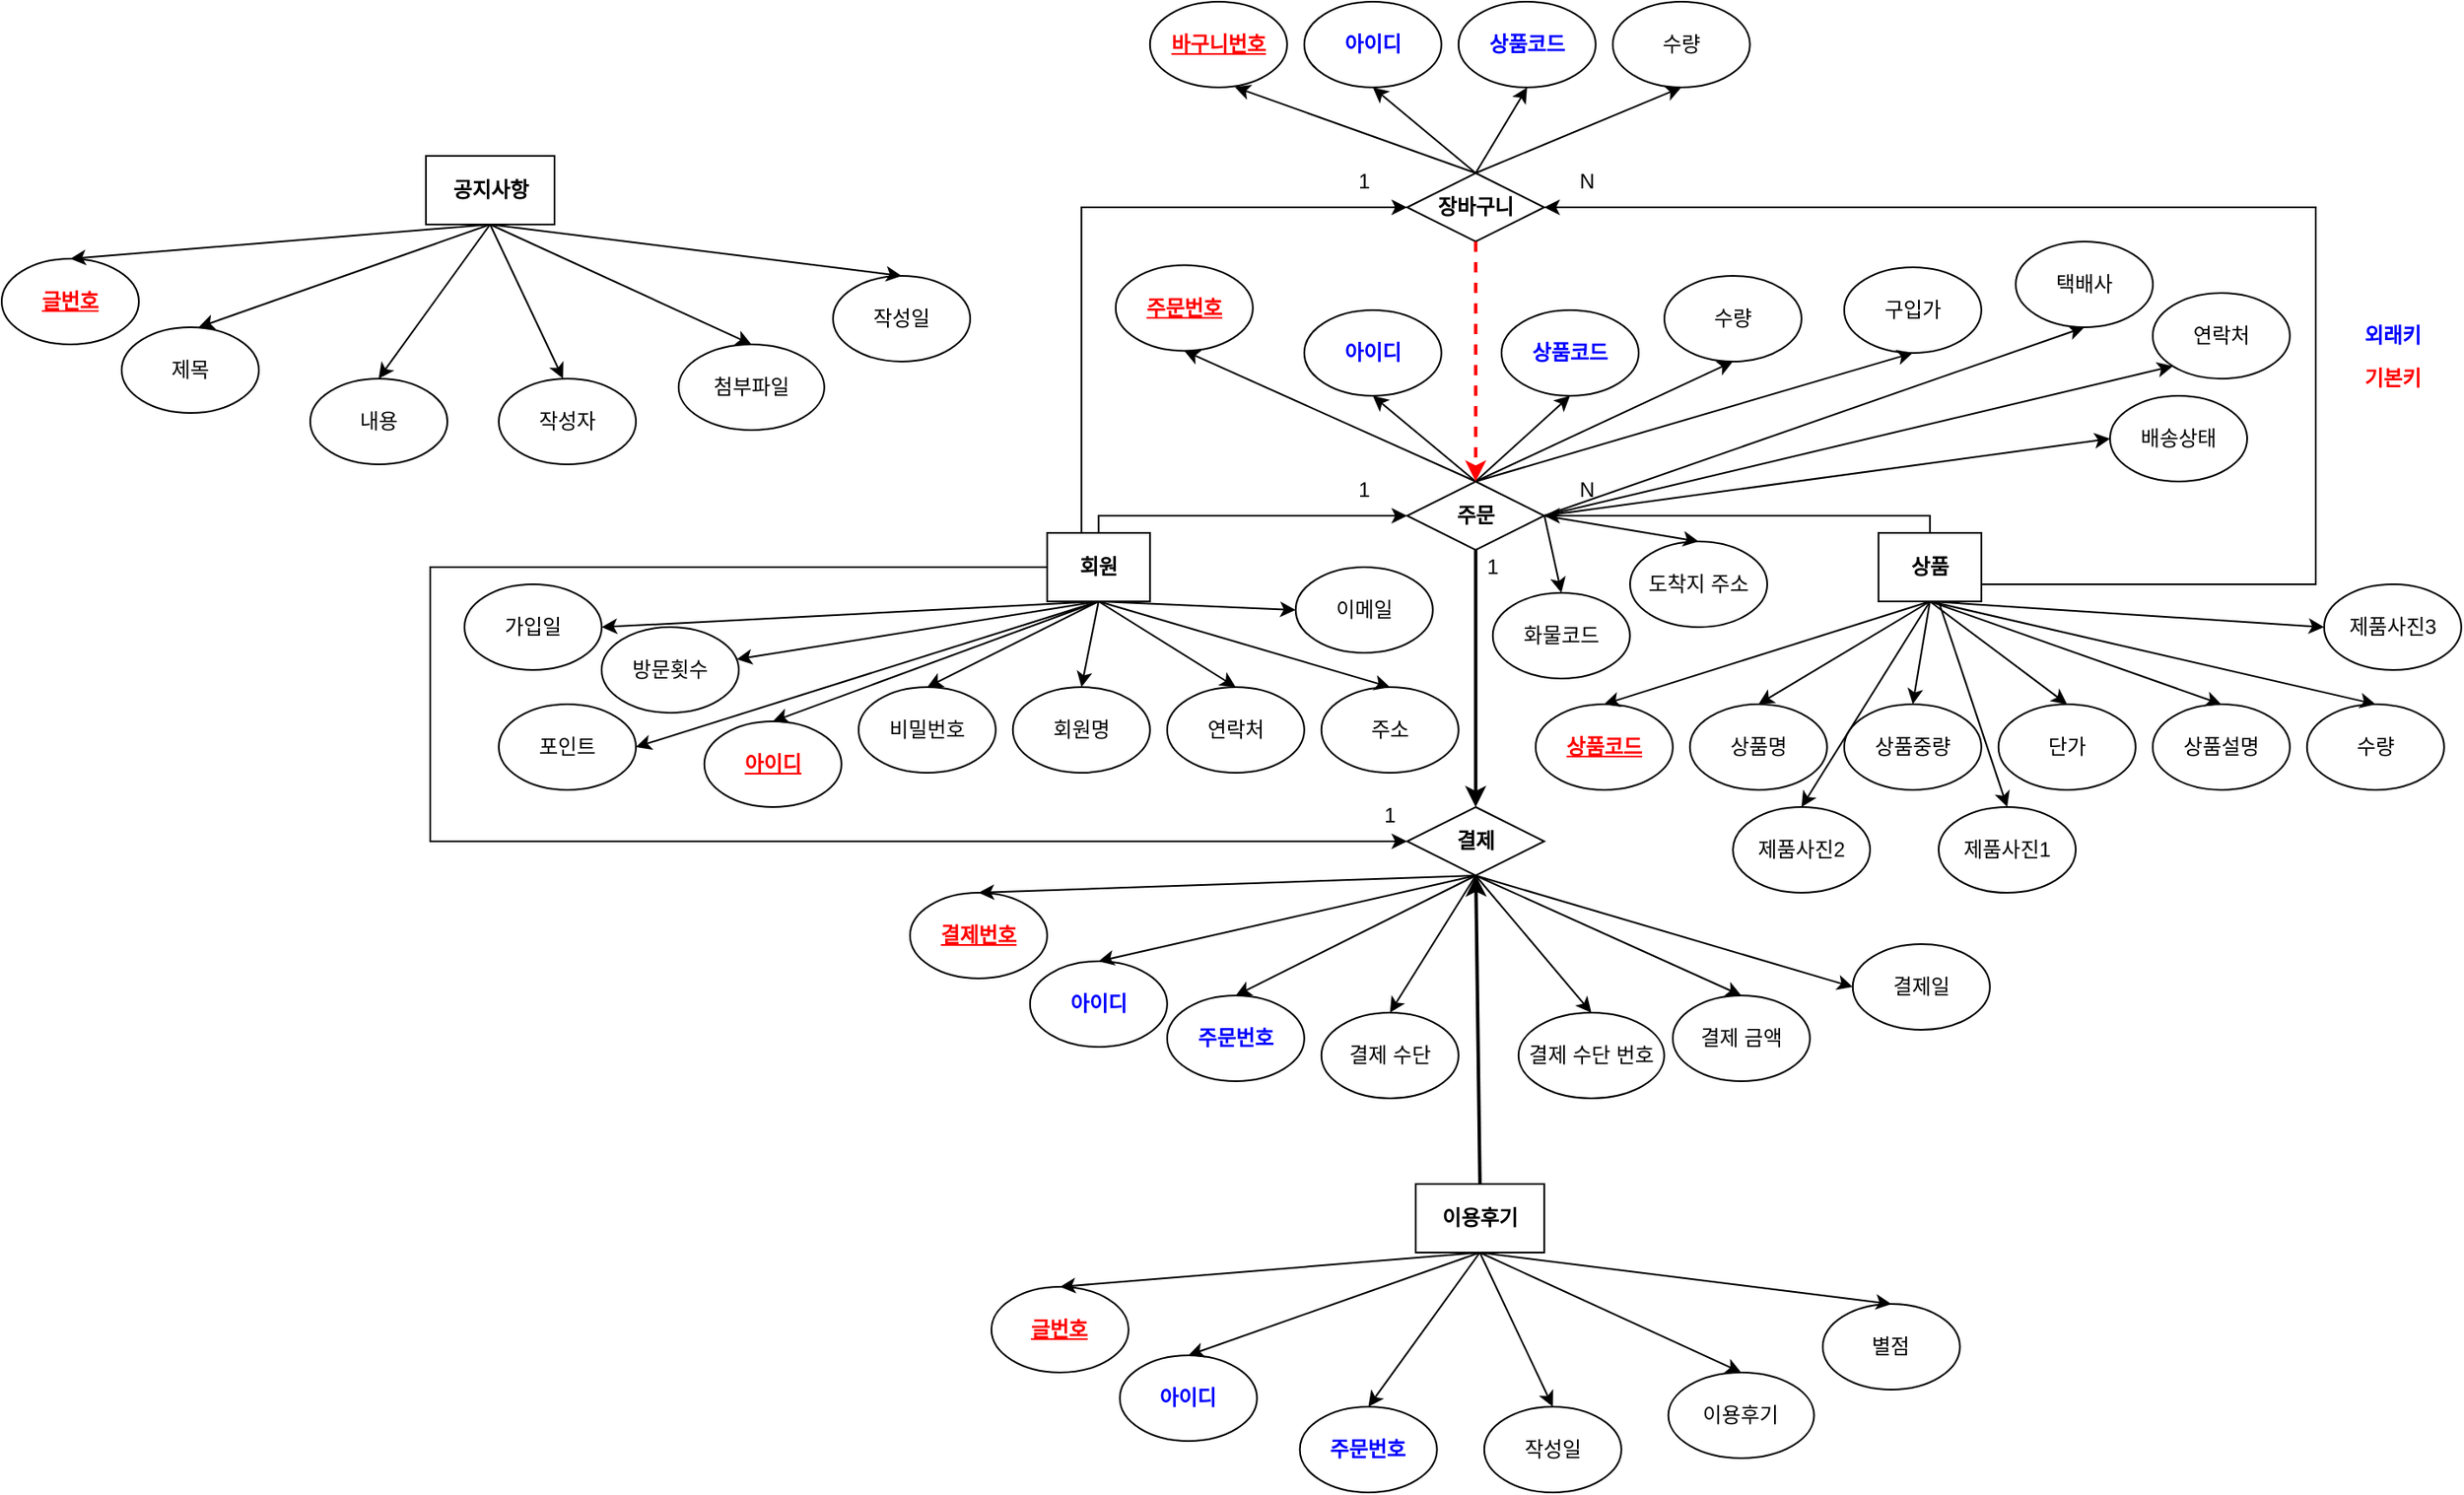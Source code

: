 <mxfile version="21.2.9" type="device">
  <diagram id="R2lEEEUBdFMjLlhIrx00" name="Page-1">
    <mxGraphModel dx="2284" dy="1864" grid="1" gridSize="10" guides="1" tooltips="1" connect="1" arrows="1" fold="1" page="1" pageScale="1" pageWidth="850" pageHeight="1100" math="0" shadow="0" extFonts="Permanent Marker^https://fonts.googleapis.com/css?family=Permanent+Marker">
      <root>
        <mxCell id="0" />
        <mxCell id="1" parent="0" />
        <mxCell id="-fU60Vytmf5jFF5SF78A-1" value="&lt;b&gt;주문&lt;/b&gt;" style="rhombus;whiteSpace=wrap;html=1;" vertex="1" parent="1">
          <mxGeometry x="389.91" y="-160" width="80" height="40" as="geometry" />
        </mxCell>
        <mxCell id="-fU60Vytmf5jFF5SF78A-2" style="edgeStyle=orthogonalEdgeStyle;rounded=0;orthogonalLoop=1;jettySize=auto;html=1;exitX=0.5;exitY=0;exitDx=0;exitDy=0;entryX=0;entryY=0.5;entryDx=0;entryDy=0;" edge="1" parent="1" source="-fU60Vytmf5jFF5SF78A-5" target="-fU60Vytmf5jFF5SF78A-1">
          <mxGeometry relative="1" as="geometry">
            <Array as="points">
              <mxPoint x="209.91" y="-140" />
            </Array>
          </mxGeometry>
        </mxCell>
        <mxCell id="-fU60Vytmf5jFF5SF78A-3" style="edgeStyle=orthogonalEdgeStyle;rounded=0;orthogonalLoop=1;jettySize=auto;html=1;exitX=0.5;exitY=0;exitDx=0;exitDy=0;entryX=0;entryY=0.5;entryDx=0;entryDy=0;" edge="1" parent="1" source="-fU60Vytmf5jFF5SF78A-5" target="-fU60Vytmf5jFF5SF78A-43">
          <mxGeometry relative="1" as="geometry">
            <Array as="points">
              <mxPoint x="199.91" y="-130" />
              <mxPoint x="199.91" y="-320" />
            </Array>
          </mxGeometry>
        </mxCell>
        <mxCell id="-fU60Vytmf5jFF5SF78A-4" style="edgeStyle=orthogonalEdgeStyle;rounded=0;orthogonalLoop=1;jettySize=auto;html=1;exitX=0;exitY=0.5;exitDx=0;exitDy=0;entryX=0;entryY=0.5;entryDx=0;entryDy=0;" edge="1" parent="1" source="-fU60Vytmf5jFF5SF78A-5" target="-fU60Vytmf5jFF5SF78A-50">
          <mxGeometry relative="1" as="geometry">
            <Array as="points">
              <mxPoint x="-180" y="-110" />
              <mxPoint x="-180" y="50" />
            </Array>
          </mxGeometry>
        </mxCell>
        <mxCell id="-fU60Vytmf5jFF5SF78A-5" value="&lt;b&gt;회원&lt;/b&gt;" style="rounded=0;whiteSpace=wrap;html=1;" vertex="1" parent="1">
          <mxGeometry x="179.91" y="-130" width="60" height="40" as="geometry" />
        </mxCell>
        <mxCell id="-fU60Vytmf5jFF5SF78A-6" style="edgeStyle=orthogonalEdgeStyle;rounded=0;orthogonalLoop=1;jettySize=auto;html=1;exitX=0.5;exitY=0;exitDx=0;exitDy=0;entryX=1;entryY=0.5;entryDx=0;entryDy=0;" edge="1" parent="1" source="-fU60Vytmf5jFF5SF78A-8" target="-fU60Vytmf5jFF5SF78A-1">
          <mxGeometry relative="1" as="geometry">
            <Array as="points">
              <mxPoint x="640" y="-140" />
              <mxPoint x="640" y="-140" />
            </Array>
          </mxGeometry>
        </mxCell>
        <mxCell id="-fU60Vytmf5jFF5SF78A-7" style="edgeStyle=orthogonalEdgeStyle;rounded=0;orthogonalLoop=1;jettySize=auto;html=1;entryX=1;entryY=0.5;entryDx=0;entryDy=0;" edge="1" parent="1" source="-fU60Vytmf5jFF5SF78A-8" target="-fU60Vytmf5jFF5SF78A-43">
          <mxGeometry relative="1" as="geometry">
            <Array as="points">
              <mxPoint x="920" y="-100" />
              <mxPoint x="920" y="-320" />
            </Array>
          </mxGeometry>
        </mxCell>
        <mxCell id="-fU60Vytmf5jFF5SF78A-8" value="&lt;b&gt;상품&lt;/b&gt;" style="rounded=0;whiteSpace=wrap;html=1;" vertex="1" parent="1">
          <mxGeometry x="664.91" y="-130" width="60" height="40" as="geometry" />
        </mxCell>
        <mxCell id="-fU60Vytmf5jFF5SF78A-9" value="1" style="text;html=1;strokeColor=none;fillColor=none;align=center;verticalAlign=middle;whiteSpace=wrap;rounded=0;" vertex="1" parent="1">
          <mxGeometry x="349.91" y="-170" width="30" height="30" as="geometry" />
        </mxCell>
        <mxCell id="-fU60Vytmf5jFF5SF78A-10" value="N" style="text;html=1;strokeColor=none;fillColor=none;align=center;verticalAlign=middle;whiteSpace=wrap;rounded=0;" vertex="1" parent="1">
          <mxGeometry x="479.91" y="-170" width="30" height="30" as="geometry" />
        </mxCell>
        <mxCell id="-fU60Vytmf5jFF5SF78A-11" value="&lt;font color=&quot;#ff0000&quot;&gt;&lt;u&gt;&lt;b&gt;아이디&lt;/b&gt;&lt;/u&gt;&lt;/font&gt;" style="ellipse;whiteSpace=wrap;html=1;" vertex="1" parent="1">
          <mxGeometry x="-20.09" y="-20" width="80" height="50" as="geometry" />
        </mxCell>
        <mxCell id="-fU60Vytmf5jFF5SF78A-12" value="비밀번호" style="ellipse;whiteSpace=wrap;html=1;" vertex="1" parent="1">
          <mxGeometry x="69.91" y="-40" width="80" height="50" as="geometry" />
        </mxCell>
        <mxCell id="-fU60Vytmf5jFF5SF78A-13" value="회원명" style="ellipse;whiteSpace=wrap;html=1;" vertex="1" parent="1">
          <mxGeometry x="159.91" y="-40" width="80" height="50" as="geometry" />
        </mxCell>
        <mxCell id="-fU60Vytmf5jFF5SF78A-14" value="연락처" style="ellipse;whiteSpace=wrap;html=1;" vertex="1" parent="1">
          <mxGeometry x="249.91" y="-40" width="80" height="50" as="geometry" />
        </mxCell>
        <mxCell id="-fU60Vytmf5jFF5SF78A-15" value="주소" style="ellipse;whiteSpace=wrap;html=1;" vertex="1" parent="1">
          <mxGeometry x="339.91" y="-40" width="80" height="50" as="geometry" />
        </mxCell>
        <mxCell id="-fU60Vytmf5jFF5SF78A-16" value="&lt;font style=&quot;&quot; color=&quot;#ff0000&quot;&gt;&lt;u&gt;&lt;b&gt;상품코드&lt;/b&gt;&lt;/u&gt;&lt;/font&gt;" style="ellipse;whiteSpace=wrap;html=1;" vertex="1" parent="1">
          <mxGeometry x="464.91" y="-30" width="80" height="50" as="geometry" />
        </mxCell>
        <mxCell id="-fU60Vytmf5jFF5SF78A-17" value="상품명" style="ellipse;whiteSpace=wrap;html=1;" vertex="1" parent="1">
          <mxGeometry x="554.91" y="-30" width="80" height="50" as="geometry" />
        </mxCell>
        <mxCell id="-fU60Vytmf5jFF5SF78A-18" value="상품중량" style="ellipse;whiteSpace=wrap;html=1;" vertex="1" parent="1">
          <mxGeometry x="644.91" y="-30" width="80" height="50" as="geometry" />
        </mxCell>
        <mxCell id="-fU60Vytmf5jFF5SF78A-19" value="단가" style="ellipse;whiteSpace=wrap;html=1;" vertex="1" parent="1">
          <mxGeometry x="734.91" y="-30" width="80" height="50" as="geometry" />
        </mxCell>
        <mxCell id="-fU60Vytmf5jFF5SF78A-20" value="상품설명" style="ellipse;whiteSpace=wrap;html=1;" vertex="1" parent="1">
          <mxGeometry x="824.91" y="-30" width="80" height="50" as="geometry" />
        </mxCell>
        <mxCell id="-fU60Vytmf5jFF5SF78A-21" value="수량" style="ellipse;whiteSpace=wrap;html=1;" vertex="1" parent="1">
          <mxGeometry x="914.91" y="-30" width="80" height="50" as="geometry" />
        </mxCell>
        <mxCell id="-fU60Vytmf5jFF5SF78A-22" value="&lt;font color=&quot;#ff0000&quot;&gt;&lt;u&gt;&lt;b&gt;주문번호&lt;/b&gt;&lt;/u&gt;&lt;/font&gt;" style="ellipse;whiteSpace=wrap;html=1;" vertex="1" parent="1">
          <mxGeometry x="219.91" y="-286.25" width="80" height="50" as="geometry" />
        </mxCell>
        <mxCell id="-fU60Vytmf5jFF5SF78A-23" value="&lt;b&gt;&lt;font color=&quot;#0000ff&quot;&gt;아이디&lt;/font&gt;&lt;/b&gt;" style="ellipse;whiteSpace=wrap;html=1;" vertex="1" parent="1">
          <mxGeometry x="329.91" y="-260" width="80" height="50" as="geometry" />
        </mxCell>
        <mxCell id="-fU60Vytmf5jFF5SF78A-24" value="&lt;b&gt;&lt;font color=&quot;#0000ff&quot;&gt;상품코드&lt;/font&gt;&lt;/b&gt;" style="ellipse;whiteSpace=wrap;html=1;" vertex="1" parent="1">
          <mxGeometry x="445.0" y="-260" width="80" height="50" as="geometry" />
        </mxCell>
        <mxCell id="-fU60Vytmf5jFF5SF78A-25" value="수량" style="ellipse;whiteSpace=wrap;html=1;" vertex="1" parent="1">
          <mxGeometry x="540" y="-280" width="80" height="50" as="geometry" />
        </mxCell>
        <mxCell id="-fU60Vytmf5jFF5SF78A-26" value="구입가" style="ellipse;whiteSpace=wrap;html=1;" vertex="1" parent="1">
          <mxGeometry x="644.91" y="-285" width="80" height="50" as="geometry" />
        </mxCell>
        <mxCell id="-fU60Vytmf5jFF5SF78A-27" value="" style="endArrow=classic;html=1;rounded=0;exitX=0.5;exitY=1;exitDx=0;exitDy=0;entryX=0.5;entryY=0;entryDx=0;entryDy=0;" edge="1" parent="1" source="-fU60Vytmf5jFF5SF78A-5" target="-fU60Vytmf5jFF5SF78A-11">
          <mxGeometry width="50" height="50" relative="1" as="geometry">
            <mxPoint x="539.91" y="-60" as="sourcePoint" />
            <mxPoint x="589.91" y="-110" as="targetPoint" />
          </mxGeometry>
        </mxCell>
        <mxCell id="-fU60Vytmf5jFF5SF78A-28" value="" style="endArrow=classic;html=1;rounded=0;entryX=0.5;entryY=0;entryDx=0;entryDy=0;" edge="1" parent="1" target="-fU60Vytmf5jFF5SF78A-12">
          <mxGeometry width="50" height="50" relative="1" as="geometry">
            <mxPoint x="209.91" y="-90" as="sourcePoint" />
            <mxPoint x="589.91" y="-110" as="targetPoint" />
          </mxGeometry>
        </mxCell>
        <mxCell id="-fU60Vytmf5jFF5SF78A-29" value="" style="endArrow=classic;html=1;rounded=0;entryX=0.5;entryY=0;entryDx=0;entryDy=0;" edge="1" parent="1" target="-fU60Vytmf5jFF5SF78A-13">
          <mxGeometry width="50" height="50" relative="1" as="geometry">
            <mxPoint x="209.91" y="-90" as="sourcePoint" />
            <mxPoint x="589.91" y="-110" as="targetPoint" />
          </mxGeometry>
        </mxCell>
        <mxCell id="-fU60Vytmf5jFF5SF78A-30" value="" style="endArrow=classic;html=1;rounded=0;exitX=0.5;exitY=1;exitDx=0;exitDy=0;entryX=0.5;entryY=0;entryDx=0;entryDy=0;" edge="1" parent="1" source="-fU60Vytmf5jFF5SF78A-5" target="-fU60Vytmf5jFF5SF78A-14">
          <mxGeometry width="50" height="50" relative="1" as="geometry">
            <mxPoint x="539.91" y="-60" as="sourcePoint" />
            <mxPoint x="589.91" y="-110" as="targetPoint" />
          </mxGeometry>
        </mxCell>
        <mxCell id="-fU60Vytmf5jFF5SF78A-31" value="" style="endArrow=classic;html=1;rounded=0;exitX=0.5;exitY=1;exitDx=0;exitDy=0;entryX=0.5;entryY=0;entryDx=0;entryDy=0;" edge="1" parent="1" source="-fU60Vytmf5jFF5SF78A-5" target="-fU60Vytmf5jFF5SF78A-15">
          <mxGeometry width="50" height="50" relative="1" as="geometry">
            <mxPoint x="539.91" y="-60" as="sourcePoint" />
            <mxPoint x="589.91" y="-110" as="targetPoint" />
          </mxGeometry>
        </mxCell>
        <mxCell id="-fU60Vytmf5jFF5SF78A-32" value="" style="endArrow=classic;html=1;rounded=0;exitX=0.5;exitY=1;exitDx=0;exitDy=0;entryX=0.5;entryY=0;entryDx=0;entryDy=0;" edge="1" parent="1" source="-fU60Vytmf5jFF5SF78A-8" target="-fU60Vytmf5jFF5SF78A-16">
          <mxGeometry width="50" height="50" relative="1" as="geometry">
            <mxPoint x="539.91" y="-60" as="sourcePoint" />
            <mxPoint x="589.91" y="-110" as="targetPoint" />
          </mxGeometry>
        </mxCell>
        <mxCell id="-fU60Vytmf5jFF5SF78A-33" value="" style="endArrow=classic;html=1;rounded=0;entryX=0.5;entryY=0;entryDx=0;entryDy=0;exitX=0.5;exitY=1;exitDx=0;exitDy=0;" edge="1" parent="1" source="-fU60Vytmf5jFF5SF78A-8" target="-fU60Vytmf5jFF5SF78A-17">
          <mxGeometry width="50" height="50" relative="1" as="geometry">
            <mxPoint x="649.91" y="-90" as="sourcePoint" />
            <mxPoint x="589.91" y="-110" as="targetPoint" />
          </mxGeometry>
        </mxCell>
        <mxCell id="-fU60Vytmf5jFF5SF78A-34" value="" style="endArrow=classic;html=1;rounded=0;entryX=0.5;entryY=0;entryDx=0;entryDy=0;exitX=0.5;exitY=1;exitDx=0;exitDy=0;" edge="1" parent="1" source="-fU60Vytmf5jFF5SF78A-8" target="-fU60Vytmf5jFF5SF78A-18">
          <mxGeometry width="50" height="50" relative="1" as="geometry">
            <mxPoint x="649.91" y="-90" as="sourcePoint" />
            <mxPoint x="589.91" y="-110" as="targetPoint" />
          </mxGeometry>
        </mxCell>
        <mxCell id="-fU60Vytmf5jFF5SF78A-35" value="" style="endArrow=classic;html=1;rounded=0;exitX=0.5;exitY=1;exitDx=0;exitDy=0;entryX=0.5;entryY=0;entryDx=0;entryDy=0;" edge="1" parent="1" source="-fU60Vytmf5jFF5SF78A-8" target="-fU60Vytmf5jFF5SF78A-19">
          <mxGeometry width="50" height="50" relative="1" as="geometry">
            <mxPoint x="539.91" y="-60" as="sourcePoint" />
            <mxPoint x="589.91" y="-110" as="targetPoint" />
          </mxGeometry>
        </mxCell>
        <mxCell id="-fU60Vytmf5jFF5SF78A-36" value="" style="endArrow=classic;html=1;rounded=0;exitX=0.5;exitY=1;exitDx=0;exitDy=0;entryX=0.5;entryY=0;entryDx=0;entryDy=0;" edge="1" parent="1" source="-fU60Vytmf5jFF5SF78A-8" target="-fU60Vytmf5jFF5SF78A-20">
          <mxGeometry width="50" height="50" relative="1" as="geometry">
            <mxPoint x="539.91" y="-60" as="sourcePoint" />
            <mxPoint x="589.91" y="-110" as="targetPoint" />
          </mxGeometry>
        </mxCell>
        <mxCell id="-fU60Vytmf5jFF5SF78A-37" value="" style="endArrow=classic;html=1;rounded=0;entryX=0.5;entryY=0;entryDx=0;entryDy=0;exitX=0.5;exitY=1;exitDx=0;exitDy=0;" edge="1" parent="1" source="-fU60Vytmf5jFF5SF78A-8" target="-fU60Vytmf5jFF5SF78A-21">
          <mxGeometry width="50" height="50" relative="1" as="geometry">
            <mxPoint x="649.91" y="-90" as="sourcePoint" />
            <mxPoint x="589.91" y="-110" as="targetPoint" />
          </mxGeometry>
        </mxCell>
        <mxCell id="-fU60Vytmf5jFF5SF78A-38" value="" style="endArrow=classic;html=1;rounded=0;exitX=0.5;exitY=0;exitDx=0;exitDy=0;entryX=0.5;entryY=1;entryDx=0;entryDy=0;" edge="1" parent="1" source="-fU60Vytmf5jFF5SF78A-1" target="-fU60Vytmf5jFF5SF78A-22">
          <mxGeometry width="50" height="50" relative="1" as="geometry">
            <mxPoint x="539.91" y="-60" as="sourcePoint" />
            <mxPoint x="589.91" y="-110" as="targetPoint" />
          </mxGeometry>
        </mxCell>
        <mxCell id="-fU60Vytmf5jFF5SF78A-39" value="" style="endArrow=classic;html=1;rounded=0;exitX=0.5;exitY=0;exitDx=0;exitDy=0;entryX=0.5;entryY=1;entryDx=0;entryDy=0;" edge="1" parent="1" source="-fU60Vytmf5jFF5SF78A-1" target="-fU60Vytmf5jFF5SF78A-23">
          <mxGeometry width="50" height="50" relative="1" as="geometry">
            <mxPoint x="539.91" y="-60" as="sourcePoint" />
            <mxPoint x="589.91" y="-110" as="targetPoint" />
          </mxGeometry>
        </mxCell>
        <mxCell id="-fU60Vytmf5jFF5SF78A-40" value="" style="endArrow=classic;html=1;rounded=0;exitX=0.5;exitY=0;exitDx=0;exitDy=0;entryX=0.5;entryY=1;entryDx=0;entryDy=0;" edge="1" parent="1" source="-fU60Vytmf5jFF5SF78A-1" target="-fU60Vytmf5jFF5SF78A-24">
          <mxGeometry width="50" height="50" relative="1" as="geometry">
            <mxPoint x="539.91" y="-60" as="sourcePoint" />
            <mxPoint x="589.91" y="-110" as="targetPoint" />
          </mxGeometry>
        </mxCell>
        <mxCell id="-fU60Vytmf5jFF5SF78A-41" value="" style="endArrow=classic;html=1;rounded=0;exitX=0.5;exitY=0;exitDx=0;exitDy=0;entryX=0.5;entryY=1;entryDx=0;entryDy=0;" edge="1" parent="1" source="-fU60Vytmf5jFF5SF78A-1" target="-fU60Vytmf5jFF5SF78A-25">
          <mxGeometry width="50" height="50" relative="1" as="geometry">
            <mxPoint x="539.91" y="-60" as="sourcePoint" />
            <mxPoint x="589.91" y="-110" as="targetPoint" />
          </mxGeometry>
        </mxCell>
        <mxCell id="-fU60Vytmf5jFF5SF78A-42" value="" style="endArrow=classic;html=1;rounded=0;exitX=0.5;exitY=0;exitDx=0;exitDy=0;entryX=0.5;entryY=1;entryDx=0;entryDy=0;" edge="1" parent="1" source="-fU60Vytmf5jFF5SF78A-1" target="-fU60Vytmf5jFF5SF78A-26">
          <mxGeometry width="50" height="50" relative="1" as="geometry">
            <mxPoint x="539.91" y="-60" as="sourcePoint" />
            <mxPoint x="589.91" y="-110" as="targetPoint" />
          </mxGeometry>
        </mxCell>
        <mxCell id="-fU60Vytmf5jFF5SF78A-43" value="&lt;b&gt;장바구니&lt;/b&gt;" style="rhombus;whiteSpace=wrap;html=1;" vertex="1" parent="1">
          <mxGeometry x="389.91" y="-340" width="80" height="40" as="geometry" />
        </mxCell>
        <mxCell id="-fU60Vytmf5jFF5SF78A-44" value="1" style="text;html=1;strokeColor=none;fillColor=none;align=center;verticalAlign=middle;whiteSpace=wrap;rounded=0;" vertex="1" parent="1">
          <mxGeometry x="349.91" y="-350" width="30" height="30" as="geometry" />
        </mxCell>
        <mxCell id="-fU60Vytmf5jFF5SF78A-45" value="N" style="text;html=1;strokeColor=none;fillColor=none;align=center;verticalAlign=middle;whiteSpace=wrap;rounded=0;" vertex="1" parent="1">
          <mxGeometry x="479.91" y="-350" width="30" height="30" as="geometry" />
        </mxCell>
        <mxCell id="-fU60Vytmf5jFF5SF78A-46" value="&lt;font style=&quot;&quot; color=&quot;#ff0000&quot;&gt;&lt;u&gt;&lt;b&gt;바구니번호&lt;/b&gt;&lt;/u&gt;&lt;/font&gt;" style="ellipse;whiteSpace=wrap;html=1;" vertex="1" parent="1">
          <mxGeometry x="239.91" y="-440" width="80" height="50" as="geometry" />
        </mxCell>
        <mxCell id="-fU60Vytmf5jFF5SF78A-47" value="&lt;font color=&quot;#0000ff&quot;&gt;&lt;b&gt;아이디&lt;/b&gt;&lt;/font&gt;" style="ellipse;whiteSpace=wrap;html=1;" vertex="1" parent="1">
          <mxGeometry x="329.91" y="-440" width="80" height="50" as="geometry" />
        </mxCell>
        <mxCell id="-fU60Vytmf5jFF5SF78A-48" value="&lt;b&gt;&lt;font color=&quot;#0000ff&quot;&gt;상품코드&lt;/font&gt;&lt;/b&gt;" style="ellipse;whiteSpace=wrap;html=1;" vertex="1" parent="1">
          <mxGeometry x="419.91" y="-440" width="80" height="50" as="geometry" />
        </mxCell>
        <mxCell id="-fU60Vytmf5jFF5SF78A-49" value="수량" style="ellipse;whiteSpace=wrap;html=1;" vertex="1" parent="1">
          <mxGeometry x="509.91" y="-440" width="80" height="50" as="geometry" />
        </mxCell>
        <mxCell id="-fU60Vytmf5jFF5SF78A-50" value="&lt;b&gt;결제&lt;/b&gt;" style="rhombus;whiteSpace=wrap;html=1;" vertex="1" parent="1">
          <mxGeometry x="389.91" y="30" width="80" height="40" as="geometry" />
        </mxCell>
        <mxCell id="-fU60Vytmf5jFF5SF78A-51" value="" style="endArrow=classic;html=1;rounded=0;exitX=0.5;exitY=1;exitDx=0;exitDy=0;entryX=0.5;entryY=0;entryDx=0;entryDy=0;strokeWidth=2;" edge="1" parent="1" source="-fU60Vytmf5jFF5SF78A-1" target="-fU60Vytmf5jFF5SF78A-50">
          <mxGeometry width="50" height="50" relative="1" as="geometry">
            <mxPoint x="609.91" y="-90" as="sourcePoint" />
            <mxPoint x="659.91" y="-140" as="targetPoint" />
          </mxGeometry>
        </mxCell>
        <mxCell id="-fU60Vytmf5jFF5SF78A-52" value="1" style="text;html=1;strokeColor=none;fillColor=none;align=center;verticalAlign=middle;whiteSpace=wrap;rounded=0;" vertex="1" parent="1">
          <mxGeometry x="424.91" y="-125" width="30" height="30" as="geometry" />
        </mxCell>
        <mxCell id="-fU60Vytmf5jFF5SF78A-53" value="1" style="text;html=1;strokeColor=none;fillColor=none;align=center;verticalAlign=middle;whiteSpace=wrap;rounded=0;" vertex="1" parent="1">
          <mxGeometry x="364.91" y="20" width="30" height="30" as="geometry" />
        </mxCell>
        <mxCell id="-fU60Vytmf5jFF5SF78A-54" value="&lt;font color=&quot;#ff0000&quot;&gt;&lt;u&gt;&lt;b&gt;결제번호&lt;/b&gt;&lt;/u&gt;&lt;/font&gt;" style="ellipse;whiteSpace=wrap;html=1;" vertex="1" parent="1">
          <mxGeometry x="99.91" y="80" width="80" height="50" as="geometry" />
        </mxCell>
        <mxCell id="-fU60Vytmf5jFF5SF78A-55" value="&lt;font color=&quot;#0000ff&quot;&gt;&lt;b&gt;아이디&lt;/b&gt;&lt;/font&gt;" style="ellipse;whiteSpace=wrap;html=1;" vertex="1" parent="1">
          <mxGeometry x="169.91" y="120" width="80" height="50" as="geometry" />
        </mxCell>
        <mxCell id="-fU60Vytmf5jFF5SF78A-56" value="&lt;b&gt;&lt;font color=&quot;#0000ff&quot;&gt;주문번호&lt;/font&gt;&lt;/b&gt;" style="ellipse;whiteSpace=wrap;html=1;" vertex="1" parent="1">
          <mxGeometry x="249.91" y="140" width="80" height="50" as="geometry" />
        </mxCell>
        <mxCell id="-fU60Vytmf5jFF5SF78A-57" value="결제 수단" style="ellipse;whiteSpace=wrap;html=1;" vertex="1" parent="1">
          <mxGeometry x="339.91" y="150" width="80" height="50" as="geometry" />
        </mxCell>
        <mxCell id="-fU60Vytmf5jFF5SF78A-58" value="결제 수단 번호" style="ellipse;whiteSpace=wrap;html=1;" vertex="1" parent="1">
          <mxGeometry x="454.91" y="150" width="85" height="50" as="geometry" />
        </mxCell>
        <mxCell id="-fU60Vytmf5jFF5SF78A-59" value="결제 금액" style="ellipse;whiteSpace=wrap;html=1;" vertex="1" parent="1">
          <mxGeometry x="544.91" y="140" width="80" height="50" as="geometry" />
        </mxCell>
        <mxCell id="-fU60Vytmf5jFF5SF78A-60" value="" style="endArrow=classic;html=1;rounded=0;exitX=0.5;exitY=1;exitDx=0;exitDy=0;entryX=0.5;entryY=0;entryDx=0;entryDy=0;" edge="1" parent="1" target="-fU60Vytmf5jFF5SF78A-54">
          <mxGeometry width="50" height="50" relative="1" as="geometry">
            <mxPoint x="429.91" y="70" as="sourcePoint" />
            <mxPoint x="289.91" y="60" as="targetPoint" />
          </mxGeometry>
        </mxCell>
        <mxCell id="-fU60Vytmf5jFF5SF78A-61" value="" style="endArrow=classic;html=1;rounded=0;entryX=0.5;entryY=0;entryDx=0;entryDy=0;exitX=0.5;exitY=1;exitDx=0;exitDy=0;" edge="1" parent="1" target="-fU60Vytmf5jFF5SF78A-55">
          <mxGeometry width="50" height="50" relative="1" as="geometry">
            <mxPoint x="429.91" y="70" as="sourcePoint" />
            <mxPoint x="289.91" y="60" as="targetPoint" />
          </mxGeometry>
        </mxCell>
        <mxCell id="-fU60Vytmf5jFF5SF78A-62" value="" style="endArrow=classic;html=1;rounded=0;entryX=0.5;entryY=0;entryDx=0;entryDy=0;exitX=0.5;exitY=1;exitDx=0;exitDy=0;" edge="1" parent="1" target="-fU60Vytmf5jFF5SF78A-56">
          <mxGeometry width="50" height="50" relative="1" as="geometry">
            <mxPoint x="429.91" y="70" as="sourcePoint" />
            <mxPoint x="289.91" y="60" as="targetPoint" />
          </mxGeometry>
        </mxCell>
        <mxCell id="-fU60Vytmf5jFF5SF78A-63" value="" style="endArrow=classic;html=1;rounded=0;exitX=0.5;exitY=1;exitDx=0;exitDy=0;entryX=0.5;entryY=0;entryDx=0;entryDy=0;" edge="1" parent="1" target="-fU60Vytmf5jFF5SF78A-57">
          <mxGeometry width="50" height="50" relative="1" as="geometry">
            <mxPoint x="429.91" y="70" as="sourcePoint" />
            <mxPoint x="289.91" y="60" as="targetPoint" />
          </mxGeometry>
        </mxCell>
        <mxCell id="-fU60Vytmf5jFF5SF78A-64" value="" style="endArrow=classic;html=1;rounded=0;exitX=0.5;exitY=1;exitDx=0;exitDy=0;entryX=0.5;entryY=0;entryDx=0;entryDy=0;" edge="1" parent="1" target="-fU60Vytmf5jFF5SF78A-58">
          <mxGeometry width="50" height="50" relative="1" as="geometry">
            <mxPoint x="429.91" y="70" as="sourcePoint" />
            <mxPoint x="289.91" y="60" as="targetPoint" />
          </mxGeometry>
        </mxCell>
        <mxCell id="-fU60Vytmf5jFF5SF78A-65" value="" style="endArrow=classic;html=1;rounded=0;entryX=0.5;entryY=0;entryDx=0;entryDy=0;exitX=0.5;exitY=1;exitDx=0;exitDy=0;" edge="1" parent="1" target="-fU60Vytmf5jFF5SF78A-59">
          <mxGeometry width="50" height="50" relative="1" as="geometry">
            <mxPoint x="429.91" y="70" as="sourcePoint" />
            <mxPoint x="289.91" y="60" as="targetPoint" />
          </mxGeometry>
        </mxCell>
        <mxCell id="-fU60Vytmf5jFF5SF78A-66" value="" style="endArrow=classic;html=1;rounded=0;exitX=0.5;exitY=1;exitDx=0;exitDy=0;entryX=0.5;entryY=0;entryDx=0;entryDy=0;dashed=1;strokeColor=#FF0000;strokeWidth=2;" edge="1" parent="1" source="-fU60Vytmf5jFF5SF78A-43" target="-fU60Vytmf5jFF5SF78A-1">
          <mxGeometry width="50" height="50" relative="1" as="geometry">
            <mxPoint x="609.91" y="-90" as="sourcePoint" />
            <mxPoint x="659.91" y="-140" as="targetPoint" />
          </mxGeometry>
        </mxCell>
        <mxCell id="-fU60Vytmf5jFF5SF78A-67" value="" style="endArrow=classic;html=1;rounded=0;exitX=0.5;exitY=0;exitDx=0;exitDy=0;entryX=0.618;entryY=0.996;entryDx=0;entryDy=0;entryPerimeter=0;" edge="1" parent="1" source="-fU60Vytmf5jFF5SF78A-43" target="-fU60Vytmf5jFF5SF78A-46">
          <mxGeometry width="50" height="50" relative="1" as="geometry">
            <mxPoint x="609.91" y="-90" as="sourcePoint" />
            <mxPoint x="659.91" y="-140" as="targetPoint" />
          </mxGeometry>
        </mxCell>
        <mxCell id="-fU60Vytmf5jFF5SF78A-68" value="" style="endArrow=classic;html=1;rounded=0;entryX=0.5;entryY=1;entryDx=0;entryDy=0;" edge="1" parent="1" target="-fU60Vytmf5jFF5SF78A-47">
          <mxGeometry width="50" height="50" relative="1" as="geometry">
            <mxPoint x="429.91" y="-340" as="sourcePoint" />
            <mxPoint x="298.91" y="-380" as="targetPoint" />
          </mxGeometry>
        </mxCell>
        <mxCell id="-fU60Vytmf5jFF5SF78A-69" value="" style="endArrow=classic;html=1;rounded=0;entryX=0.5;entryY=1;entryDx=0;entryDy=0;exitX=0.5;exitY=0;exitDx=0;exitDy=0;" edge="1" parent="1" source="-fU60Vytmf5jFF5SF78A-43" target="-fU60Vytmf5jFF5SF78A-48">
          <mxGeometry width="50" height="50" relative="1" as="geometry">
            <mxPoint x="439.91" y="-330" as="sourcePoint" />
            <mxPoint x="379.91" y="-380" as="targetPoint" />
          </mxGeometry>
        </mxCell>
        <mxCell id="-fU60Vytmf5jFF5SF78A-70" value="" style="endArrow=classic;html=1;rounded=0;entryX=0.5;entryY=1;entryDx=0;entryDy=0;" edge="1" parent="1" target="-fU60Vytmf5jFF5SF78A-49">
          <mxGeometry width="50" height="50" relative="1" as="geometry">
            <mxPoint x="429.91" y="-340" as="sourcePoint" />
            <mxPoint x="379.91" y="-380" as="targetPoint" />
          </mxGeometry>
        </mxCell>
        <mxCell id="-fU60Vytmf5jFF5SF78A-71" value="결제일" style="ellipse;whiteSpace=wrap;html=1;" vertex="1" parent="1">
          <mxGeometry x="649.91" y="110" width="80" height="50" as="geometry" />
        </mxCell>
        <mxCell id="-fU60Vytmf5jFF5SF78A-72" value="" style="endArrow=classic;html=1;rounded=0;entryX=0;entryY=0.5;entryDx=0;entryDy=0;exitX=0.5;exitY=1;exitDx=0;exitDy=0;" edge="1" parent="1" source="-fU60Vytmf5jFF5SF78A-50" target="-fU60Vytmf5jFF5SF78A-71">
          <mxGeometry width="50" height="50" relative="1" as="geometry">
            <mxPoint x="439.91" y="80" as="sourcePoint" />
            <mxPoint x="664.91" y="150" as="targetPoint" />
          </mxGeometry>
        </mxCell>
        <mxCell id="-fU60Vytmf5jFF5SF78A-73" value="&lt;b&gt;&lt;font color=&quot;#0000ff&quot;&gt;외래키&lt;/font&gt;&lt;/b&gt;" style="text;html=1;strokeColor=none;fillColor=none;align=center;verticalAlign=middle;whiteSpace=wrap;rounded=0;" vertex="1" parent="1">
          <mxGeometry x="934.91" y="-260" width="60" height="30" as="geometry" />
        </mxCell>
        <mxCell id="-fU60Vytmf5jFF5SF78A-74" value="&lt;b&gt;이용후기&lt;/b&gt;" style="rounded=0;whiteSpace=wrap;html=1;" vertex="1" parent="1">
          <mxGeometry x="394.91" y="250" width="75" height="40" as="geometry" />
        </mxCell>
        <mxCell id="-fU60Vytmf5jFF5SF78A-75" value="&lt;font color=&quot;#ff0000&quot;&gt;&lt;u&gt;&lt;b&gt;글번호&lt;/b&gt;&lt;/u&gt;&lt;/font&gt;" style="ellipse;whiteSpace=wrap;html=1;" vertex="1" parent="1">
          <mxGeometry x="147.41" y="310" width="80" height="50" as="geometry" />
        </mxCell>
        <mxCell id="-fU60Vytmf5jFF5SF78A-76" value="&lt;font color=&quot;#0000ff&quot;&gt;&lt;b&gt;아이디&lt;/b&gt;&lt;/font&gt;" style="ellipse;whiteSpace=wrap;html=1;" vertex="1" parent="1">
          <mxGeometry x="222.32" y="350" width="80" height="50" as="geometry" />
        </mxCell>
        <mxCell id="-fU60Vytmf5jFF5SF78A-77" value="&lt;b&gt;&lt;font color=&quot;#0000ff&quot;&gt;주문번호&lt;/font&gt;&lt;/b&gt;" style="ellipse;whiteSpace=wrap;html=1;" vertex="1" parent="1">
          <mxGeometry x="327.32" y="380" width="80" height="50" as="geometry" />
        </mxCell>
        <mxCell id="-fU60Vytmf5jFF5SF78A-78" value="작성일" style="ellipse;whiteSpace=wrap;html=1;" vertex="1" parent="1">
          <mxGeometry x="434.91" y="380" width="80" height="50" as="geometry" />
        </mxCell>
        <mxCell id="-fU60Vytmf5jFF5SF78A-79" value="이용후기" style="ellipse;whiteSpace=wrap;html=1;" vertex="1" parent="1">
          <mxGeometry x="542.32" y="360" width="85" height="50" as="geometry" />
        </mxCell>
        <mxCell id="-fU60Vytmf5jFF5SF78A-80" value="별점" style="ellipse;whiteSpace=wrap;html=1;" vertex="1" parent="1">
          <mxGeometry x="632.41" y="320" width="80" height="50" as="geometry" />
        </mxCell>
        <mxCell id="-fU60Vytmf5jFF5SF78A-81" value="" style="endArrow=classic;html=1;rounded=0;exitX=0.5;exitY=1;exitDx=0;exitDy=0;entryX=0.5;entryY=0;entryDx=0;entryDy=0;" edge="1" parent="1" target="-fU60Vytmf5jFF5SF78A-75">
          <mxGeometry width="50" height="50" relative="1" as="geometry">
            <mxPoint x="432.32" y="290" as="sourcePoint" />
            <mxPoint x="292.32" y="280" as="targetPoint" />
          </mxGeometry>
        </mxCell>
        <mxCell id="-fU60Vytmf5jFF5SF78A-82" value="" style="endArrow=classic;html=1;rounded=0;entryX=0.5;entryY=0;entryDx=0;entryDy=0;exitX=0.5;exitY=1;exitDx=0;exitDy=0;" edge="1" parent="1" target="-fU60Vytmf5jFF5SF78A-76">
          <mxGeometry width="50" height="50" relative="1" as="geometry">
            <mxPoint x="432.32" y="290" as="sourcePoint" />
            <mxPoint x="292.32" y="280" as="targetPoint" />
          </mxGeometry>
        </mxCell>
        <mxCell id="-fU60Vytmf5jFF5SF78A-83" value="" style="endArrow=classic;html=1;rounded=0;entryX=0.5;entryY=0;entryDx=0;entryDy=0;exitX=0.5;exitY=1;exitDx=0;exitDy=0;" edge="1" parent="1" target="-fU60Vytmf5jFF5SF78A-77">
          <mxGeometry width="50" height="50" relative="1" as="geometry">
            <mxPoint x="432.32" y="290" as="sourcePoint" />
            <mxPoint x="292.32" y="280" as="targetPoint" />
          </mxGeometry>
        </mxCell>
        <mxCell id="-fU60Vytmf5jFF5SF78A-84" value="" style="endArrow=classic;html=1;rounded=0;exitX=0.5;exitY=1;exitDx=0;exitDy=0;entryX=0.5;entryY=0;entryDx=0;entryDy=0;" edge="1" parent="1" target="-fU60Vytmf5jFF5SF78A-78">
          <mxGeometry width="50" height="50" relative="1" as="geometry">
            <mxPoint x="432.32" y="290" as="sourcePoint" />
            <mxPoint x="292.32" y="280" as="targetPoint" />
          </mxGeometry>
        </mxCell>
        <mxCell id="-fU60Vytmf5jFF5SF78A-85" value="" style="endArrow=classic;html=1;rounded=0;exitX=0.5;exitY=1;exitDx=0;exitDy=0;entryX=0.5;entryY=0;entryDx=0;entryDy=0;" edge="1" parent="1" target="-fU60Vytmf5jFF5SF78A-79">
          <mxGeometry width="50" height="50" relative="1" as="geometry">
            <mxPoint x="432.32" y="290" as="sourcePoint" />
            <mxPoint x="292.32" y="280" as="targetPoint" />
          </mxGeometry>
        </mxCell>
        <mxCell id="-fU60Vytmf5jFF5SF78A-86" value="" style="endArrow=classic;html=1;rounded=0;entryX=0.5;entryY=0;entryDx=0;entryDy=0;exitX=0.5;exitY=1;exitDx=0;exitDy=0;" edge="1" parent="1" target="-fU60Vytmf5jFF5SF78A-80">
          <mxGeometry width="50" height="50" relative="1" as="geometry">
            <mxPoint x="432.32" y="290" as="sourcePoint" />
            <mxPoint x="292.32" y="280" as="targetPoint" />
          </mxGeometry>
        </mxCell>
        <mxCell id="-fU60Vytmf5jFF5SF78A-87" value="&lt;b&gt;&lt;font color=&quot;#ff0000&quot;&gt;기본키&lt;/font&gt;&lt;/b&gt;" style="text;html=1;strokeColor=none;fillColor=none;align=center;verticalAlign=middle;whiteSpace=wrap;rounded=0;" vertex="1" parent="1">
          <mxGeometry x="934.91" y="-235" width="60" height="30" as="geometry" />
        </mxCell>
        <mxCell id="-fU60Vytmf5jFF5SF78A-88" value="이메일" style="ellipse;whiteSpace=wrap;html=1;" vertex="1" parent="1">
          <mxGeometry x="324.91" y="-110" width="80" height="50" as="geometry" />
        </mxCell>
        <mxCell id="-fU60Vytmf5jFF5SF78A-89" value="" style="endArrow=classic;html=1;rounded=0;exitX=0.5;exitY=1;exitDx=0;exitDy=0;entryX=0;entryY=0.5;entryDx=0;entryDy=0;" edge="1" parent="1" source="-fU60Vytmf5jFF5SF78A-5" target="-fU60Vytmf5jFF5SF78A-88">
          <mxGeometry width="50" height="50" relative="1" as="geometry">
            <mxPoint x="220" y="-80" as="sourcePoint" />
            <mxPoint x="390" y="-30" as="targetPoint" />
          </mxGeometry>
        </mxCell>
        <mxCell id="-fU60Vytmf5jFF5SF78A-90" value="도착지 주소" style="ellipse;whiteSpace=wrap;html=1;" vertex="1" parent="1">
          <mxGeometry x="520.0" y="-125" width="80" height="50" as="geometry" />
        </mxCell>
        <mxCell id="-fU60Vytmf5jFF5SF78A-91" value="화물코드" style="ellipse;whiteSpace=wrap;html=1;" vertex="1" parent="1">
          <mxGeometry x="439.91" y="-95" width="80" height="50" as="geometry" />
        </mxCell>
        <mxCell id="-fU60Vytmf5jFF5SF78A-92" value="" style="endArrow=classic;html=1;rounded=0;exitX=1;exitY=0.5;exitDx=0;exitDy=0;entryX=0;entryY=0.5;entryDx=0;entryDy=0;" edge="1" parent="1" source="-fU60Vytmf5jFF5SF78A-1" target="-fU60Vytmf5jFF5SF78A-97">
          <mxGeometry width="50" height="50" relative="1" as="geometry">
            <mxPoint x="970.09" y="200" as="sourcePoint" />
            <mxPoint x="800" y="123.75" as="targetPoint" />
          </mxGeometry>
        </mxCell>
        <mxCell id="-fU60Vytmf5jFF5SF78A-93" value="" style="endArrow=classic;html=1;rounded=0;exitX=1;exitY=0.5;exitDx=0;exitDy=0;entryX=0;entryY=1;entryDx=0;entryDy=0;" edge="1" parent="1" source="-fU60Vytmf5jFF5SF78A-1" target="-fU60Vytmf5jFF5SF78A-99">
          <mxGeometry width="50" height="50" relative="1" as="geometry">
            <mxPoint x="970.09" y="200" as="sourcePoint" />
            <mxPoint x="910" y="150" as="targetPoint" />
          </mxGeometry>
        </mxCell>
        <mxCell id="-fU60Vytmf5jFF5SF78A-94" value="" style="endArrow=classic;html=1;rounded=0;exitX=1;exitY=0.5;exitDx=0;exitDy=0;entryX=0.5;entryY=1;entryDx=0;entryDy=0;" edge="1" parent="1" source="-fU60Vytmf5jFF5SF78A-1" target="-fU60Vytmf5jFF5SF78A-98">
          <mxGeometry width="50" height="50" relative="1" as="geometry">
            <mxPoint x="970.09" y="200" as="sourcePoint" />
            <mxPoint x="1020" y="165" as="targetPoint" />
          </mxGeometry>
        </mxCell>
        <mxCell id="-fU60Vytmf5jFF5SF78A-95" value="" style="endArrow=classic;html=1;rounded=0;exitX=1;exitY=0.5;exitDx=0;exitDy=0;entryX=0.5;entryY=0;entryDx=0;entryDy=0;" edge="1" parent="1" source="-fU60Vytmf5jFF5SF78A-1" target="-fU60Vytmf5jFF5SF78A-90">
          <mxGeometry width="50" height="50" relative="1" as="geometry">
            <mxPoint x="970.09" y="200" as="sourcePoint" />
            <mxPoint x="1130" y="250" as="targetPoint" />
          </mxGeometry>
        </mxCell>
        <mxCell id="-fU60Vytmf5jFF5SF78A-96" value="" style="endArrow=classic;html=1;rounded=0;entryX=0.5;entryY=0;entryDx=0;entryDy=0;" edge="1" parent="1" target="-fU60Vytmf5jFF5SF78A-91">
          <mxGeometry width="50" height="50" relative="1" as="geometry">
            <mxPoint x="470" y="-140" as="sourcePoint" />
            <mxPoint x="1130" y="250" as="targetPoint" />
          </mxGeometry>
        </mxCell>
        <mxCell id="-fU60Vytmf5jFF5SF78A-97" value="배송상태" style="ellipse;whiteSpace=wrap;html=1;" vertex="1" parent="1">
          <mxGeometry x="800.0" y="-210" width="80" height="50" as="geometry" />
        </mxCell>
        <mxCell id="-fU60Vytmf5jFF5SF78A-98" value="택배사" style="ellipse;whiteSpace=wrap;html=1;" vertex="1" parent="1">
          <mxGeometry x="745" y="-300" width="80" height="50" as="geometry" />
        </mxCell>
        <mxCell id="-fU60Vytmf5jFF5SF78A-99" value="연락처" style="ellipse;whiteSpace=wrap;html=1;" vertex="1" parent="1">
          <mxGeometry x="824.91" y="-270" width="80" height="50" as="geometry" />
        </mxCell>
        <mxCell id="-fU60Vytmf5jFF5SF78A-100" value="" style="endArrow=classic;html=1;rounded=0;exitX=0.5;exitY=0;exitDx=0;exitDy=0;strokeColor=#000000;strokeWidth=2;" edge="1" parent="1" source="-fU60Vytmf5jFF5SF78A-74">
          <mxGeometry width="50" height="50" relative="1" as="geometry">
            <mxPoint x="431.5" y="170" as="sourcePoint" />
            <mxPoint x="430" y="70" as="targetPoint" />
          </mxGeometry>
        </mxCell>
        <mxCell id="-fU60Vytmf5jFF5SF78A-101" value="포인트" style="ellipse;whiteSpace=wrap;html=1;" vertex="1" parent="1">
          <mxGeometry x="-140" y="-30" width="80" height="50" as="geometry" />
        </mxCell>
        <mxCell id="-fU60Vytmf5jFF5SF78A-102" value="방문횟수" style="ellipse;whiteSpace=wrap;html=1;" vertex="1" parent="1">
          <mxGeometry x="-80" y="-75" width="80" height="50" as="geometry" />
        </mxCell>
        <mxCell id="-fU60Vytmf5jFF5SF78A-103" value="" style="endArrow=classic;html=1;rounded=0;exitX=0.5;exitY=1;exitDx=0;exitDy=0;" edge="1" parent="1" source="-fU60Vytmf5jFF5SF78A-5" target="-fU60Vytmf5jFF5SF78A-102">
          <mxGeometry width="50" height="50" relative="1" as="geometry">
            <mxPoint x="220" y="-80" as="sourcePoint" />
            <mxPoint x="30" y="-30" as="targetPoint" />
          </mxGeometry>
        </mxCell>
        <mxCell id="-fU60Vytmf5jFF5SF78A-104" value="" style="endArrow=classic;html=1;rounded=0;exitX=0.5;exitY=1;exitDx=0;exitDy=0;entryX=1;entryY=0.5;entryDx=0;entryDy=0;" edge="1" parent="1" source="-fU60Vytmf5jFF5SF78A-5" target="-fU60Vytmf5jFF5SF78A-101">
          <mxGeometry width="50" height="50" relative="1" as="geometry">
            <mxPoint x="220" y="-80" as="sourcePoint" />
            <mxPoint x="30" y="-30" as="targetPoint" />
          </mxGeometry>
        </mxCell>
        <mxCell id="-fU60Vytmf5jFF5SF78A-105" value="제품사진1" style="ellipse;whiteSpace=wrap;html=1;" vertex="1" parent="1">
          <mxGeometry x="700" y="30" width="80" height="50" as="geometry" />
        </mxCell>
        <mxCell id="-fU60Vytmf5jFF5SF78A-106" value="제품사진2" style="ellipse;whiteSpace=wrap;html=1;" vertex="1" parent="1">
          <mxGeometry x="580" y="30" width="80" height="50" as="geometry" />
        </mxCell>
        <mxCell id="-fU60Vytmf5jFF5SF78A-107" value="제품사진3" style="ellipse;whiteSpace=wrap;html=1;" vertex="1" parent="1">
          <mxGeometry x="924.91" y="-100" width="80" height="50" as="geometry" />
        </mxCell>
        <mxCell id="-fU60Vytmf5jFF5SF78A-108" value="" style="endArrow=classic;html=1;rounded=0;entryX=0;entryY=0.5;entryDx=0;entryDy=0;exitX=0.5;exitY=1;exitDx=0;exitDy=0;" edge="1" parent="1" source="-fU60Vytmf5jFF5SF78A-8" target="-fU60Vytmf5jFF5SF78A-107">
          <mxGeometry width="50" height="50" relative="1" as="geometry">
            <mxPoint x="705" y="-80" as="sourcePoint" />
            <mxPoint x="965" y="-20" as="targetPoint" />
          </mxGeometry>
        </mxCell>
        <mxCell id="-fU60Vytmf5jFF5SF78A-109" value="" style="endArrow=classic;html=1;rounded=0;entryX=0.5;entryY=0;entryDx=0;entryDy=0;exitX=0.5;exitY=1;exitDx=0;exitDy=0;" edge="1" parent="1" source="-fU60Vytmf5jFF5SF78A-8" target="-fU60Vytmf5jFF5SF78A-106">
          <mxGeometry width="50" height="50" relative="1" as="geometry">
            <mxPoint x="705" y="-80" as="sourcePoint" />
            <mxPoint x="965" y="-20" as="targetPoint" />
          </mxGeometry>
        </mxCell>
        <mxCell id="-fU60Vytmf5jFF5SF78A-110" value="" style="endArrow=classic;html=1;rounded=0;entryX=0.5;entryY=0;entryDx=0;entryDy=0;" edge="1" parent="1" target="-fU60Vytmf5jFF5SF78A-105">
          <mxGeometry width="50" height="50" relative="1" as="geometry">
            <mxPoint x="700" y="-90" as="sourcePoint" />
            <mxPoint x="1050" y="-75" as="targetPoint" />
          </mxGeometry>
        </mxCell>
        <mxCell id="-fU60Vytmf5jFF5SF78A-111" value="가입일" style="ellipse;whiteSpace=wrap;html=1;" vertex="1" parent="1">
          <mxGeometry x="-160" y="-100" width="80" height="50" as="geometry" />
        </mxCell>
        <mxCell id="-fU60Vytmf5jFF5SF78A-112" value="" style="endArrow=classic;html=1;rounded=0;exitX=0.5;exitY=1;exitDx=0;exitDy=0;entryX=1;entryY=0.5;entryDx=0;entryDy=0;" edge="1" parent="1" source="-fU60Vytmf5jFF5SF78A-5" target="-fU60Vytmf5jFF5SF78A-111">
          <mxGeometry width="50" height="50" relative="1" as="geometry">
            <mxPoint x="220" y="-80" as="sourcePoint" />
            <mxPoint x="9" y="-46" as="targetPoint" />
          </mxGeometry>
        </mxCell>
        <mxCell id="-fU60Vytmf5jFF5SF78A-114" value="&lt;b&gt;공지사항&lt;/b&gt;" style="rounded=0;whiteSpace=wrap;html=1;" vertex="1" parent="1">
          <mxGeometry x="-182.5" y="-350" width="75" height="40" as="geometry" />
        </mxCell>
        <mxCell id="-fU60Vytmf5jFF5SF78A-115" value="&lt;font color=&quot;#ff0000&quot;&gt;&lt;u&gt;&lt;b&gt;글번호&lt;/b&gt;&lt;/u&gt;&lt;/font&gt;" style="ellipse;whiteSpace=wrap;html=1;" vertex="1" parent="1">
          <mxGeometry x="-430" y="-290" width="80" height="50" as="geometry" />
        </mxCell>
        <mxCell id="-fU60Vytmf5jFF5SF78A-118" value="작성자" style="ellipse;whiteSpace=wrap;html=1;" vertex="1" parent="1">
          <mxGeometry x="-140.0" y="-220" width="80" height="50" as="geometry" />
        </mxCell>
        <mxCell id="-fU60Vytmf5jFF5SF78A-119" value="첨부파일" style="ellipse;whiteSpace=wrap;html=1;" vertex="1" parent="1">
          <mxGeometry x="-35.09" y="-240" width="85" height="50" as="geometry" />
        </mxCell>
        <mxCell id="-fU60Vytmf5jFF5SF78A-120" value="작성일" style="ellipse;whiteSpace=wrap;html=1;" vertex="1" parent="1">
          <mxGeometry x="55.0" y="-280" width="80" height="50" as="geometry" />
        </mxCell>
        <mxCell id="-fU60Vytmf5jFF5SF78A-121" value="" style="endArrow=classic;html=1;rounded=0;exitX=0.5;exitY=1;exitDx=0;exitDy=0;entryX=0.5;entryY=0;entryDx=0;entryDy=0;" edge="1" parent="1" target="-fU60Vytmf5jFF5SF78A-115">
          <mxGeometry width="50" height="50" relative="1" as="geometry">
            <mxPoint x="-145.09" y="-310" as="sourcePoint" />
            <mxPoint x="-285.09" y="-320" as="targetPoint" />
          </mxGeometry>
        </mxCell>
        <mxCell id="-fU60Vytmf5jFF5SF78A-122" value="" style="endArrow=classic;html=1;rounded=0;entryX=0.5;entryY=0;entryDx=0;entryDy=0;exitX=0.5;exitY=1;exitDx=0;exitDy=0;" edge="1" parent="1">
          <mxGeometry width="50" height="50" relative="1" as="geometry">
            <mxPoint x="-145.09" y="-310" as="sourcePoint" />
            <mxPoint x="-315.09" y="-250" as="targetPoint" />
          </mxGeometry>
        </mxCell>
        <mxCell id="-fU60Vytmf5jFF5SF78A-123" value="" style="endArrow=classic;html=1;rounded=0;entryX=0.5;entryY=0;entryDx=0;entryDy=0;exitX=0.5;exitY=1;exitDx=0;exitDy=0;" edge="1" parent="1">
          <mxGeometry width="50" height="50" relative="1" as="geometry">
            <mxPoint x="-145.09" y="-310" as="sourcePoint" />
            <mxPoint x="-210.09" y="-220" as="targetPoint" />
          </mxGeometry>
        </mxCell>
        <mxCell id="-fU60Vytmf5jFF5SF78A-124" value="" style="endArrow=classic;html=1;rounded=0;exitX=0.5;exitY=1;exitDx=0;exitDy=0;entryX=0.5;entryY=0;entryDx=0;entryDy=0;" edge="1" parent="1">
          <mxGeometry width="50" height="50" relative="1" as="geometry">
            <mxPoint x="-145.09" y="-310" as="sourcePoint" />
            <mxPoint x="-102.5" y="-220" as="targetPoint" />
          </mxGeometry>
        </mxCell>
        <mxCell id="-fU60Vytmf5jFF5SF78A-125" value="" style="endArrow=classic;html=1;rounded=0;exitX=0.5;exitY=1;exitDx=0;exitDy=0;entryX=0.5;entryY=0;entryDx=0;entryDy=0;" edge="1" parent="1" target="-fU60Vytmf5jFF5SF78A-119">
          <mxGeometry width="50" height="50" relative="1" as="geometry">
            <mxPoint x="-145.09" y="-310" as="sourcePoint" />
            <mxPoint x="-285.09" y="-320" as="targetPoint" />
          </mxGeometry>
        </mxCell>
        <mxCell id="-fU60Vytmf5jFF5SF78A-126" value="" style="endArrow=classic;html=1;rounded=0;entryX=0.5;entryY=0;entryDx=0;entryDy=0;exitX=0.5;exitY=1;exitDx=0;exitDy=0;" edge="1" parent="1" target="-fU60Vytmf5jFF5SF78A-120">
          <mxGeometry width="50" height="50" relative="1" as="geometry">
            <mxPoint x="-145.09" y="-310" as="sourcePoint" />
            <mxPoint x="-285.09" y="-320" as="targetPoint" />
          </mxGeometry>
        </mxCell>
        <mxCell id="-fU60Vytmf5jFF5SF78A-127" value="내용" style="ellipse;whiteSpace=wrap;html=1;" vertex="1" parent="1">
          <mxGeometry x="-250.0" y="-220" width="80" height="50" as="geometry" />
        </mxCell>
        <mxCell id="-fU60Vytmf5jFF5SF78A-128" value="제목" style="ellipse;whiteSpace=wrap;html=1;" vertex="1" parent="1">
          <mxGeometry x="-360" y="-250" width="80" height="50" as="geometry" />
        </mxCell>
      </root>
    </mxGraphModel>
  </diagram>
</mxfile>
